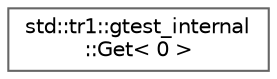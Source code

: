 digraph "Gráfico de jerarquía de clases"
{
 // LATEX_PDF_SIZE
  bgcolor="transparent";
  edge [fontname=Helvetica,fontsize=10,labelfontname=Helvetica,labelfontsize=10];
  node [fontname=Helvetica,fontsize=10,shape=box,height=0.2,width=0.4];
  rankdir="LR";
  Node0 [id="Node000000",label="std::tr1::gtest_internal\l::Get\< 0 \>",height=0.2,width=0.4,color="grey40", fillcolor="white", style="filled",URL="$classstd_1_1tr1_1_1gtest__internal_1_1_get_3_010_01_4.html",tooltip=" "];
}
